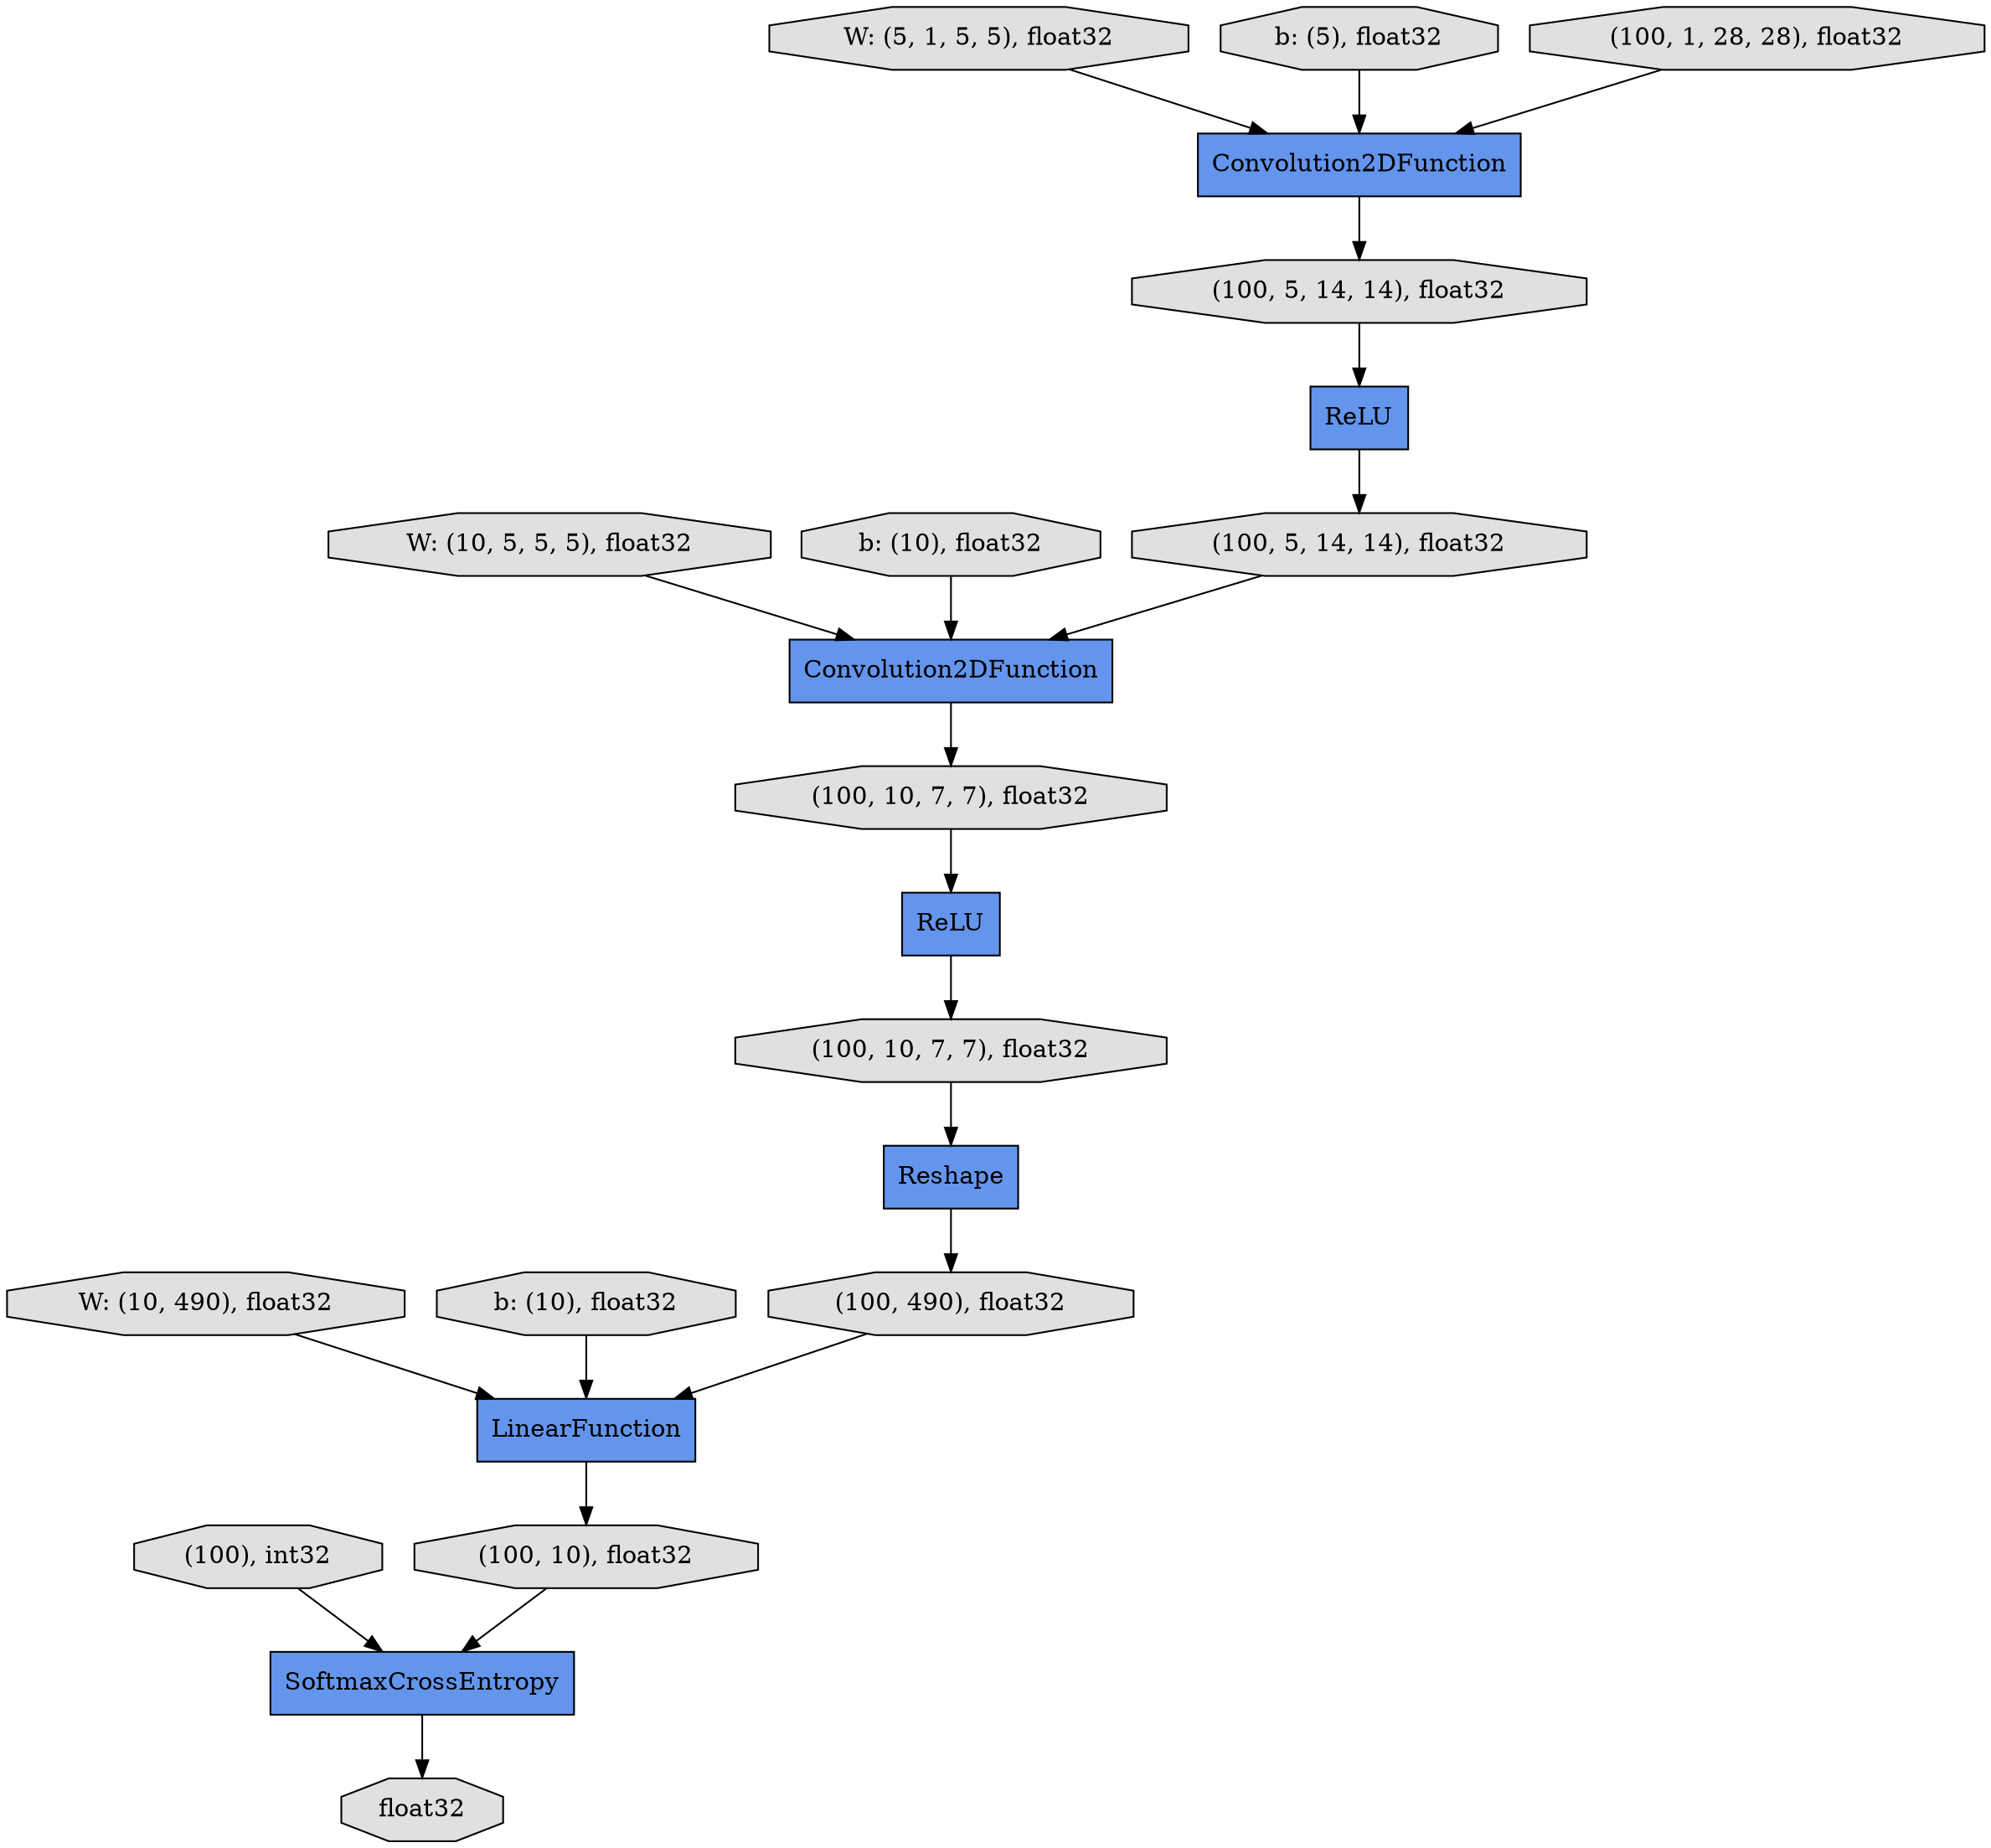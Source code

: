 digraph graphname{rankdir=TB;140137934082120 [fillcolor="#E0E0E0",label="(100, 5, 14, 14), float32",shape="octagon",style="filled"];140137934082176 [fillcolor="#6495ED",label="Reshape",shape="record",style="filled"];140137934082232 [fillcolor="#E0E0E0",label="(100, 5, 14, 14), float32",shape="octagon",style="filled"];140137933922600 [fillcolor="#E0E0E0",label="W: (10, 490), float32",shape="octagon",style="filled"];140137934082456 [fillcolor="#6495ED",label="Convolution2DFunction",shape="record",style="filled"];140137934082512 [fillcolor="#6495ED",label="ReLU",shape="record",style="filled"];140137934082624 [fillcolor="#E0E0E0",label="(100, 10, 7, 7), float32",shape="octagon",style="filled"];140137933922992 [fillcolor="#E0E0E0",label="b: (10), float32",shape="octagon",style="filled"];140137934082848 [fillcolor="#E0E0E0",label="(100, 10, 7, 7), float32",shape="octagon",style="filled"];140139170642744 [fillcolor="#E0E0E0",label="W: (5, 1, 5, 5), float32",shape="octagon",style="filled"];140137934083016 [fillcolor="#6495ED",label="SoftmaxCrossEntropy",shape="record",style="filled"];140137934083128 [fillcolor="#E0E0E0",label="(100, 490), float32",shape="octagon",style="filled"];140137934083184 [fillcolor="#6495ED",label="LinearFunction",shape="record",style="filled"];140137933925624 [fillcolor="#6495ED",label="Convolution2DFunction",shape="record",style="filled"];140139170643192 [fillcolor="#E0E0E0",label="b: (5), float32",shape="octagon",style="filled"];140137934083352 [fillcolor="#E0E0E0",label="(100, 10), float32",shape="octagon",style="filled"];140137934083464 [fillcolor="#E0E0E0",label="(100), int32",shape="octagon",style="filled"];140137934413496 [fillcolor="#E0E0E0",label="W: (10, 5, 5, 5), float32",shape="octagon",style="filled"];140137933926240 [fillcolor="#E0E0E0",label="(100, 1, 28, 28), float32",shape="octagon",style="filled"];140137934413720 [fillcolor="#E0E0E0",label="b: (10), float32",shape="octagon",style="filled"];140137933926352 [fillcolor="#6495ED",label="ReLU",shape="record",style="filled"];140137934084080 [fillcolor="#E0E0E0",label="float32",shape="octagon",style="filled"];140137934082624 -> 140137934082512;140137933922992 -> 140137934083184;140137934083016 -> 140137934084080;140137934082176 -> 140137934083128;140137934082512 -> 140137934082848;140137934082120 -> 140137933926352;140137934083352 -> 140137934083016;140137934083464 -> 140137934083016;140137934082456 -> 140137934082624;140137934413496 -> 140137934082456;140137933926240 -> 140137933925624;140137934413720 -> 140137934082456;140137933926352 -> 140137934082232;140137933922600 -> 140137934083184;140139170642744 -> 140137933925624;140137934082848 -> 140137934082176;140137934083184 -> 140137934083352;140137933925624 -> 140137934082120;140137934083128 -> 140137934083184;140137934082232 -> 140137934082456;140139170643192 -> 140137933925624;}